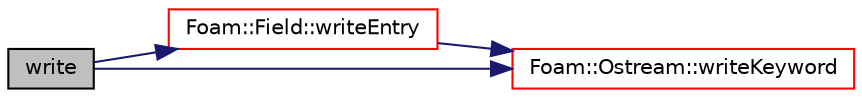 digraph "write"
{
  bgcolor="transparent";
  edge [fontname="Helvetica",fontsize="10",labelfontname="Helvetica",labelfontsize="10"];
  node [fontname="Helvetica",fontsize="10",shape=record];
  rankdir="LR";
  Node1 [label="write",height=0.2,width=0.4,color="black", fillcolor="grey75", style="filled", fontcolor="black"];
  Node1 -> Node2 [color="midnightblue",fontsize="10",style="solid",fontname="Helvetica"];
  Node2 [label="Foam::Field::writeEntry",height=0.2,width=0.4,color="red",URL="$a00767.html#a37ca48bb95f2d19dd4468d303314fe3c",tooltip="Write the field as a dictionary entry. "];
  Node2 -> Node3 [color="midnightblue",fontsize="10",style="solid",fontname="Helvetica"];
  Node3 [label="Foam::Ostream::writeKeyword",height=0.2,width=0.4,color="red",URL="$a01782.html#a3c58b2bb9174ea3c4a5fa58095d1290e",tooltip="Write the keyword followed by an appropriate indentation. "];
  Node1 -> Node3 [color="midnightblue",fontsize="10",style="solid",fontname="Helvetica"];
}
